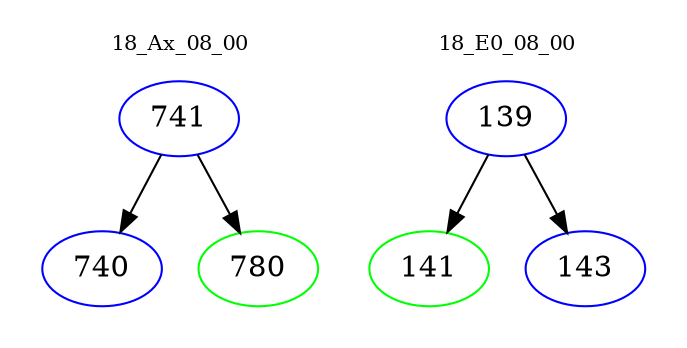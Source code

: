 digraph{
subgraph cluster_0 {
color = white
label = "18_Ax_08_00";
fontsize=10;
T0_741 [label="741", color="blue"]
T0_741 -> T0_740 [color="black"]
T0_740 [label="740", color="blue"]
T0_741 -> T0_780 [color="black"]
T0_780 [label="780", color="green"]
}
subgraph cluster_1 {
color = white
label = "18_E0_08_00";
fontsize=10;
T1_139 [label="139", color="blue"]
T1_139 -> T1_141 [color="black"]
T1_141 [label="141", color="green"]
T1_139 -> T1_143 [color="black"]
T1_143 [label="143", color="blue"]
}
}
